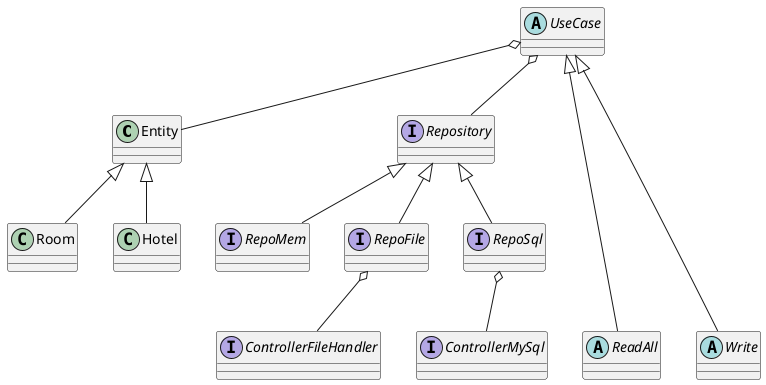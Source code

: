 @startuml
class Entity
class Room
class Hotel

interface Repository
interface RepoMem
interface RepoFile
interface RepoSql
interface ControllerFileHandler
interface ControllerMySql

abstract UseCase
abstract ReadAll
abstract Write

Entity <|-- Room
Entity <|-- Hotel

Repository <|-- RepoMem
Repository <|-- RepoFile
Repository <|-- RepoSql

RepoFile o-- ControllerFileHandler
RepoSql o-- ControllerMySql

UseCase <|---- ReadAll
UseCase <|---- Write

UseCase o-- Repository
UseCase o-- Entity

@enduml